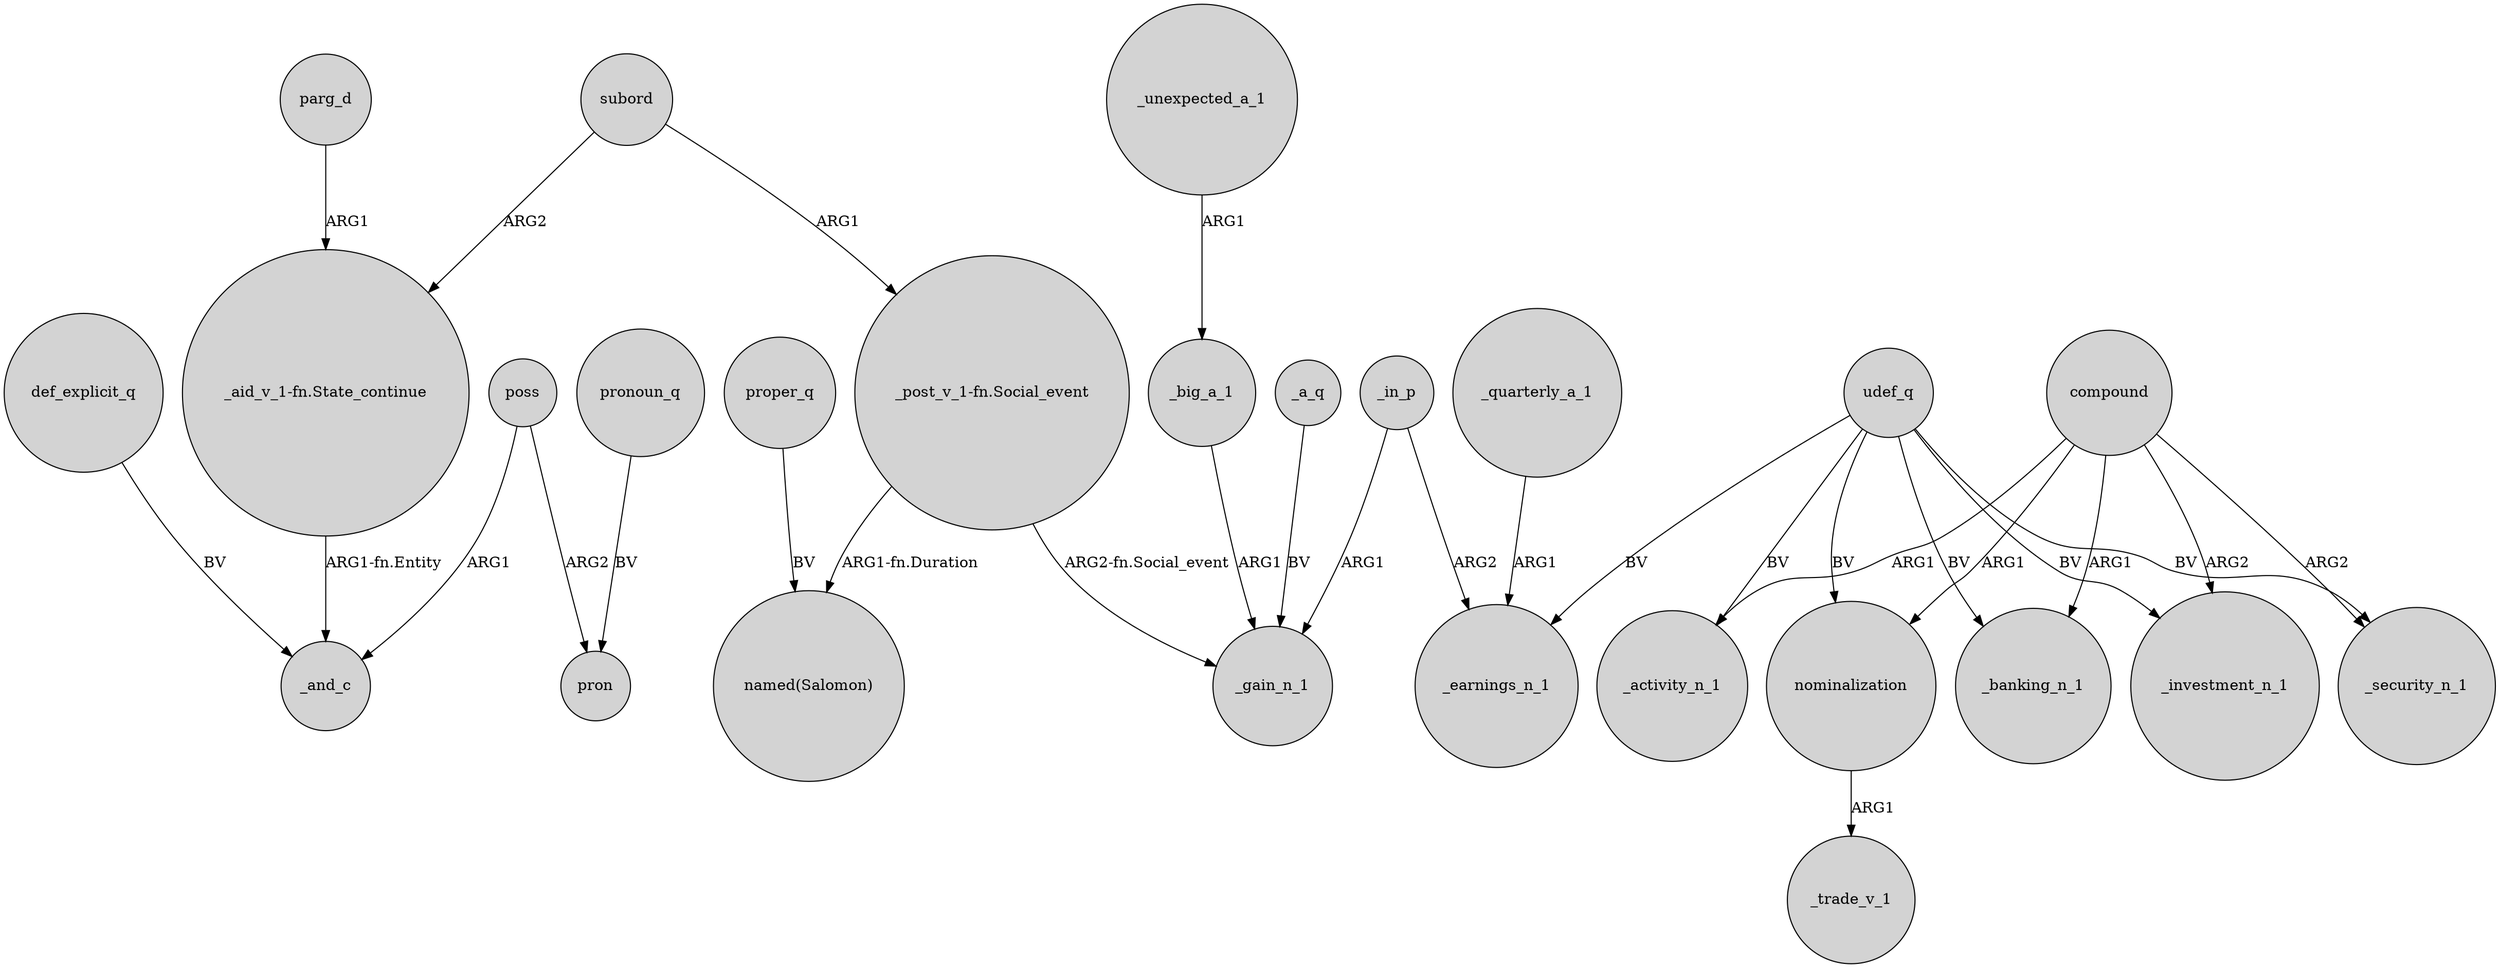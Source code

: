digraph {
	node [shape=circle style=filled]
	"_aid_v_1-fn.State_continue" -> _and_c [label="ARG1-fn.Entity"]
	compound -> _investment_n_1 [label=ARG2]
	udef_q -> nominalization [label=BV]
	udef_q -> _security_n_1 [label=BV]
	_in_p -> _earnings_n_1 [label=ARG2]
	def_explicit_q -> _and_c [label=BV]
	pronoun_q -> pron [label=BV]
	compound -> nominalization [label=ARG1]
	poss -> pron [label=ARG2]
	poss -> _and_c [label=ARG1]
	subord -> "_post_v_1-fn.Social_event" [label=ARG1]
	udef_q -> _earnings_n_1 [label=BV]
	"_post_v_1-fn.Social_event" -> "named(Salomon)" [label="ARG1-fn.Duration"]
	udef_q -> _banking_n_1 [label=BV]
	_a_q -> _gain_n_1 [label=BV]
	_in_p -> _gain_n_1 [label=ARG1]
	proper_q -> "named(Salomon)" [label=BV]
	udef_q -> _investment_n_1 [label=BV]
	subord -> "_aid_v_1-fn.State_continue" [label=ARG2]
	parg_d -> "_aid_v_1-fn.State_continue" [label=ARG1]
	compound -> _security_n_1 [label=ARG2]
	"_post_v_1-fn.Social_event" -> _gain_n_1 [label="ARG2-fn.Social_event"]
	udef_q -> _activity_n_1 [label=BV]
	_quarterly_a_1 -> _earnings_n_1 [label=ARG1]
	_big_a_1 -> _gain_n_1 [label=ARG1]
	nominalization -> _trade_v_1 [label=ARG1]
	compound -> _banking_n_1 [label=ARG1]
	_unexpected_a_1 -> _big_a_1 [label=ARG1]
	compound -> _activity_n_1 [label=ARG1]
}
